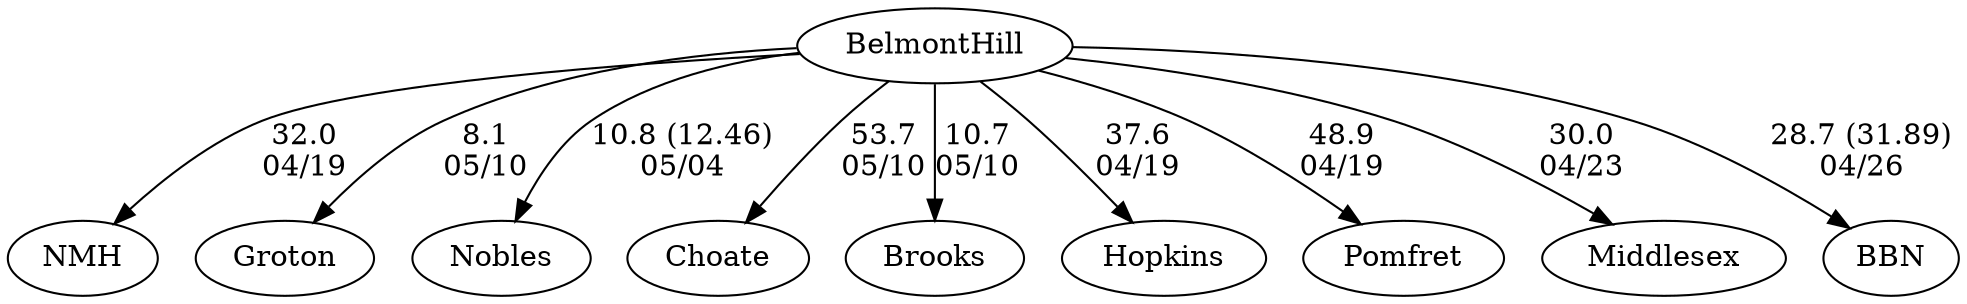 digraph boys3foursBelmontHill {NMH [URL="boys3foursBelmontHillNMH.html"];Groton [URL="boys3foursBelmontHillGroton.html"];Nobles [URL="boys3foursBelmontHillNobles.html"];Choate [URL="boys3foursBelmontHillChoate.html"];BelmontHill [URL="boys3foursBelmontHillBelmontHill.html"];Brooks [URL="boys3foursBelmontHillBrooks.html"];Hopkins [URL="boys3foursBelmontHillHopkins.html"];Pomfret [URL="boys3foursBelmontHillPomfret.html"];Middlesex [URL="boys3foursBelmontHillMiddlesex.html"];BBN [URL="boys3foursBelmontHillBBN.html"];BelmontHill -> Nobles[label="10.8 (12.46)
05/04", weight="90", tooltip="NEIRA Boys Fours, Belmont Hill vs Nobles, The Bassett Cup +			
Distance: 1300m Conditions: Order of racing: 4V4-3V4-2V4-1V4-4V8-6V4-9V4-5V4. Building direct headwind for the first three races, strongest for the 2V4; the wind then lessened and shifted to a cross/cross headwind for the 1V4 and remaining races Comments: Thanks to Nobles for being patient and supportive through yesterday's weather-related postponement and for a great day of racing with our full programs today!
None", URL="https://www.row2k.com/results/resultspage.cfm?UID=96DF6AF2C5DADCD1EB91A4088A314B11&cat=1", random="random"]; 
BelmontHill -> Groton[label="8.1
05/10", weight="92", tooltip="NEIRA Boys & Girls Fours,Brooks vs.Belmont Hill, Choate and Groton			
Distance: 1500m Conditions: Direct 10-15 mph tailwind increasing to 20 mph throughout the afternoon. Significant chop in the last 1000m. Race order was 5-4-3-2-1 Comments: The girls 2nd boat event was run as planned between Brooks, Choate and Groton. Following the day of racing, after a complaint was lodged, the coaches and race officials reached consensus that a clash of blades between Choate and Groton in the first 20 strokes of the race should in retrospect have warranted a re-start of the race, and therefore the race results are deemed invalid for purposes of seeding and comparison. Accordingly, no results have been posted for this race. 
Thank you to all coaches and teams for braving some choppy seas and racing well today.
None", URL="https://www.row2k.com/results/resultspage.cfm?UID=2BB05E7EC137B8057B4AC49769B62E55&cat=5", random="random"]; 
BelmontHill -> Brooks[label="10.7
05/10", weight="90", tooltip="NEIRA Boys & Girls Fours,Brooks vs.Belmont Hill, Choate and Groton			
Distance: 1500m Conditions: Direct 10-15 mph tailwind increasing to 20 mph throughout the afternoon. Significant chop in the last 1000m. Race order was 5-4-3-2-1 Comments: The girls 2nd boat event was run as planned between Brooks, Choate and Groton. Following the day of racing, after a complaint was lodged, the coaches and race officials reached consensus that a clash of blades between Choate and Groton in the first 20 strokes of the race should in retrospect have warranted a re-start of the race, and therefore the race results are deemed invalid for purposes of seeding and comparison. Accordingly, no results have been posted for this race. 
Thank you to all coaches and teams for braving some choppy seas and racing well today.
None", URL="https://www.row2k.com/results/resultspage.cfm?UID=2BB05E7EC137B8057B4AC49769B62E55&cat=5", random="random"]; 
BelmontHill -> Choate[label="53.7
05/10", weight="47", tooltip="NEIRA Boys & Girls Fours,Brooks vs.Belmont Hill, Choate and Groton			
Distance: 1500m Conditions: Direct 10-15 mph tailwind increasing to 20 mph throughout the afternoon. Significant chop in the last 1000m. Race order was 5-4-3-2-1 Comments: The girls 2nd boat event was run as planned between Brooks, Choate and Groton. Following the day of racing, after a complaint was lodged, the coaches and race officials reached consensus that a clash of blades between Choate and Groton in the first 20 strokes of the race should in retrospect have warranted a re-start of the race, and therefore the race results are deemed invalid for purposes of seeding and comparison. Accordingly, no results have been posted for this race. 
Thank you to all coaches and teams for braving some choppy seas and racing well today.
None", URL="https://www.row2k.com/results/resultspage.cfm?UID=2BB05E7EC137B8057B4AC49769B62E55&cat=5", random="random"]; 
BelmontHill -> Middlesex[label="30.0
04/23", weight="70", tooltip="NEIRA Boys Fours,Middlesex vs. Belmont Hill			
Distance: 1,500m Conditions: Race order was B4, B3, B2, B1 and conditions were fairly consistent across all races: a moderate crossing head wind at the start that evolved into a sporadic light cross head wind at points throughout the course. A good day for racing all around.
None", URL="https://www.row2k.com/results/resultspage.cfm?UID=8DF855142719E3FD183DEB93A96BFA2A&cat=1", random="random"]; 
BelmontHill -> BBN[label="28.7 (31.89)
04/26", weight="72", tooltip="NEIRA Boys Fours, The Ducey Cup: Belmont Hill vs. BB&N			
Distance: 1350m Conditions: consistent very strong headwind throughout all racing, heavy rain through the first four races that stopped for the 1st boat race. Comments: Very unpleasant conditions.
Strong work from all coxswains.
Congratulations to Belmont Hill for retaining the Ducey Cup
None", URL="https://www.row2k.com/results/resultspage.cfm?UID=B56AB407BA623AA1D7BCFB6B746B1FC8&cat=1", random="random"]; 
BelmontHill -> NMH[label="32.0
04/19", weight="68", tooltip="NEIRA Boys , Pomfret v. Belmont Hill, Hopkins, Northfield Mount Hermon, St. Mary's			
Distance: 1500 Conditions: Consistent crossing tailwind (~7-13MPH), with occasional stronger gusts. Light chop after the first 500M. Comments: Tailwinds increased somewhat during the course of racing. Order of boys races: B4, B3, B2, B1, B6, B5. (B5 and B6 were a mix of novice and JV rowers).
None", URL="https://www.row2k.com/results/resultspage.cfm?UID=C1846FF4D524939343D2F034713639A4&cat=1", random="random"]; 
BelmontHill -> Hopkins[label="37.6
04/19", weight="63", tooltip="NEIRA Boys , Pomfret v. Belmont Hill, Hopkins, Northfield Mount Hermon, St. Mary's			
Distance: 1500 Conditions: Consistent crossing tailwind (~7-13MPH), with occasional stronger gusts. Light chop after the first 500M. Comments: Tailwinds increased somewhat during the course of racing. Order of boys races: B4, B3, B2, B1, B6, B5. (B5 and B6 were a mix of novice and JV rowers).
None", URL="https://www.row2k.com/results/resultspage.cfm?UID=C1846FF4D524939343D2F034713639A4&cat=1", random="random"]; 
BelmontHill -> Pomfret[label="48.9
04/19", weight="52", tooltip="NEIRA Boys , Pomfret v. Belmont Hill, Hopkins, Northfield Mount Hermon, St. Mary's			
Distance: 1500 Conditions: Consistent crossing tailwind (~7-13MPH), with occasional stronger gusts. Light chop after the first 500M. Comments: Tailwinds increased somewhat during the course of racing. Order of boys races: B4, B3, B2, B1, B6, B5. (B5 and B6 were a mix of novice and JV rowers).
None", URL="https://www.row2k.com/results/resultspage.cfm?UID=C1846FF4D524939343D2F034713639A4&cat=1", random="random"]}